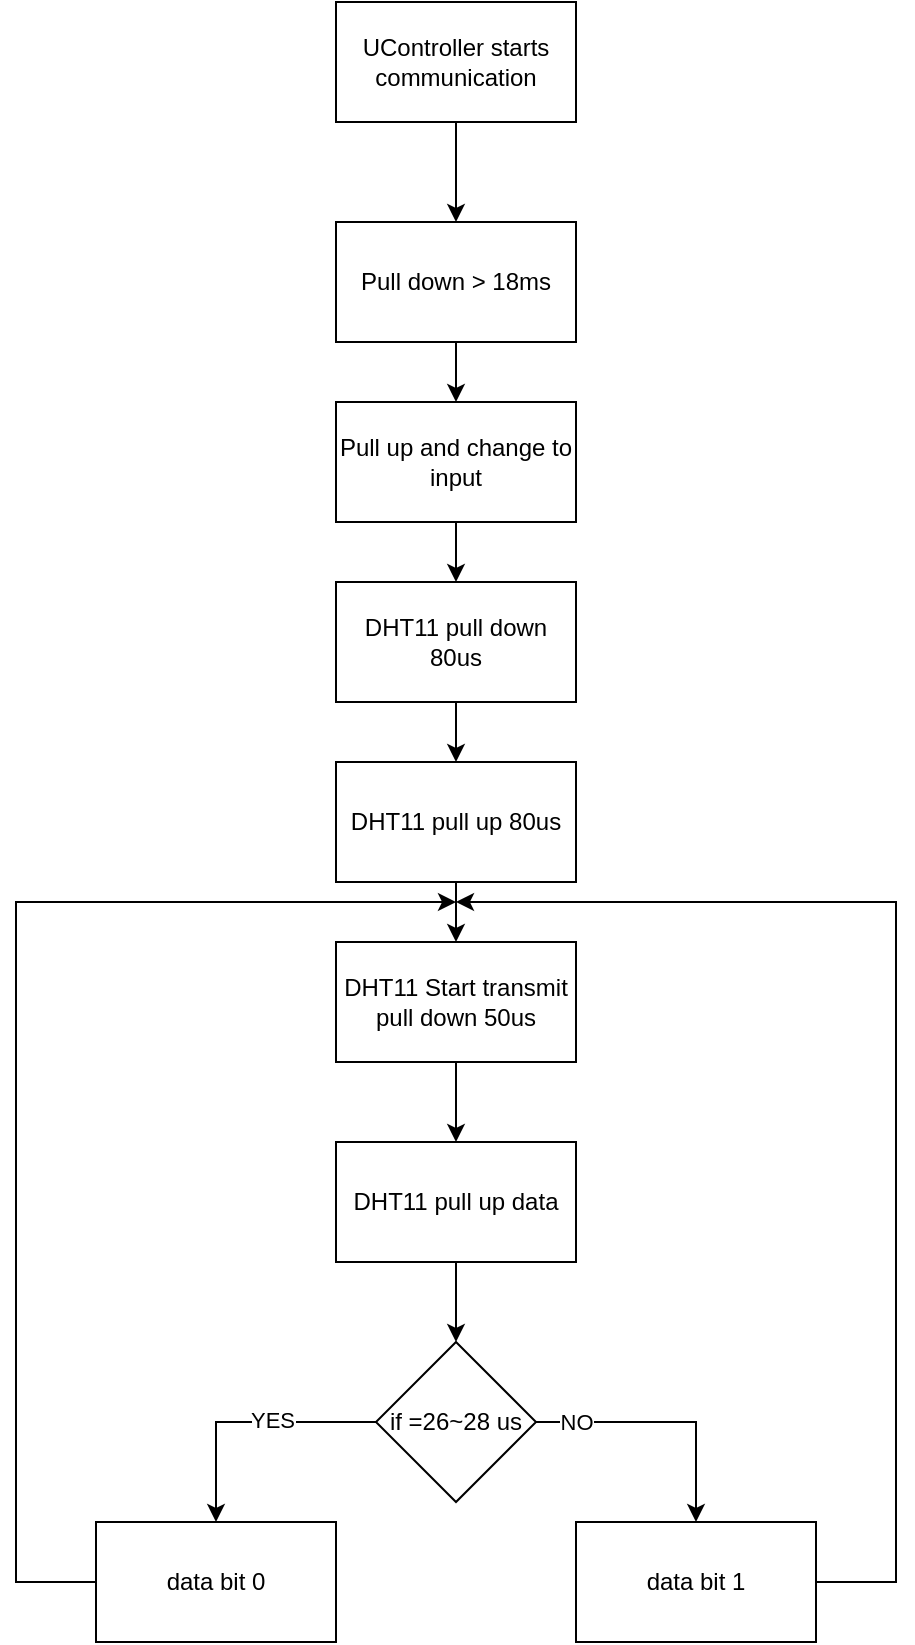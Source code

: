 <mxfile version="16.5.1" type="device"><diagram id="_bOkqtEJ004xCfSO4nOm" name="Página-1"><mxGraphModel dx="1102" dy="865" grid="1" gridSize="10" guides="1" tooltips="1" connect="1" arrows="1" fold="1" page="1" pageScale="1" pageWidth="827" pageHeight="1169" math="0" shadow="0"><root><mxCell id="0"/><mxCell id="1" parent="0"/><mxCell id="1LHEqkc54LYcxdYnwxYp-15" style="edgeStyle=orthogonalEdgeStyle;rounded=0;orthogonalLoop=1;jettySize=auto;html=1;exitX=0.5;exitY=1;exitDx=0;exitDy=0;entryX=0.5;entryY=0;entryDx=0;entryDy=0;" edge="1" parent="1" source="1LHEqkc54LYcxdYnwxYp-1" target="1LHEqkc54LYcxdYnwxYp-2"><mxGeometry relative="1" as="geometry"/></mxCell><mxCell id="1LHEqkc54LYcxdYnwxYp-1" value="UController starts communication" style="rounded=0;whiteSpace=wrap;html=1;" vertex="1" parent="1"><mxGeometry x="360" y="40" width="120" height="60" as="geometry"/></mxCell><mxCell id="1LHEqkc54LYcxdYnwxYp-16" style="edgeStyle=orthogonalEdgeStyle;rounded=0;orthogonalLoop=1;jettySize=auto;html=1;exitX=0.5;exitY=1;exitDx=0;exitDy=0;entryX=0.5;entryY=0;entryDx=0;entryDy=0;" edge="1" parent="1" source="1LHEqkc54LYcxdYnwxYp-2" target="1LHEqkc54LYcxdYnwxYp-3"><mxGeometry relative="1" as="geometry"/></mxCell><mxCell id="1LHEqkc54LYcxdYnwxYp-2" value="Pull down &amp;gt; 18ms" style="rounded=0;whiteSpace=wrap;html=1;" vertex="1" parent="1"><mxGeometry x="360" y="150" width="120" height="60" as="geometry"/></mxCell><mxCell id="1LHEqkc54LYcxdYnwxYp-17" style="edgeStyle=orthogonalEdgeStyle;rounded=0;orthogonalLoop=1;jettySize=auto;html=1;exitX=0.5;exitY=1;exitDx=0;exitDy=0;entryX=0.5;entryY=0;entryDx=0;entryDy=0;" edge="1" parent="1" source="1LHEqkc54LYcxdYnwxYp-3" target="1LHEqkc54LYcxdYnwxYp-4"><mxGeometry relative="1" as="geometry"/></mxCell><mxCell id="1LHEqkc54LYcxdYnwxYp-3" value="Pull up and change to input" style="rounded=0;whiteSpace=wrap;html=1;" vertex="1" parent="1"><mxGeometry x="360" y="240" width="120" height="60" as="geometry"/></mxCell><mxCell id="1LHEqkc54LYcxdYnwxYp-18" style="edgeStyle=orthogonalEdgeStyle;rounded=0;orthogonalLoop=1;jettySize=auto;html=1;exitX=0.5;exitY=1;exitDx=0;exitDy=0;entryX=0.5;entryY=0;entryDx=0;entryDy=0;" edge="1" parent="1" source="1LHEqkc54LYcxdYnwxYp-4" target="1LHEqkc54LYcxdYnwxYp-5"><mxGeometry relative="1" as="geometry"/></mxCell><mxCell id="1LHEqkc54LYcxdYnwxYp-4" value="DHT11 pull down 80us" style="rounded=0;whiteSpace=wrap;html=1;" vertex="1" parent="1"><mxGeometry x="360" y="330" width="120" height="60" as="geometry"/></mxCell><mxCell id="1LHEqkc54LYcxdYnwxYp-19" style="edgeStyle=orthogonalEdgeStyle;rounded=0;orthogonalLoop=1;jettySize=auto;html=1;exitX=0.5;exitY=1;exitDx=0;exitDy=0;entryX=0.5;entryY=0;entryDx=0;entryDy=0;" edge="1" parent="1" source="1LHEqkc54LYcxdYnwxYp-5" target="1LHEqkc54LYcxdYnwxYp-6"><mxGeometry relative="1" as="geometry"/></mxCell><mxCell id="1LHEqkc54LYcxdYnwxYp-5" value="DHT11 pull up 80us" style="rounded=0;whiteSpace=wrap;html=1;" vertex="1" parent="1"><mxGeometry x="360" y="420" width="120" height="60" as="geometry"/></mxCell><mxCell id="1LHEqkc54LYcxdYnwxYp-20" style="edgeStyle=orthogonalEdgeStyle;rounded=0;orthogonalLoop=1;jettySize=auto;html=1;exitX=0.5;exitY=1;exitDx=0;exitDy=0;entryX=0.5;entryY=0;entryDx=0;entryDy=0;" edge="1" parent="1" source="1LHEqkc54LYcxdYnwxYp-6" target="1LHEqkc54LYcxdYnwxYp-7"><mxGeometry relative="1" as="geometry"/></mxCell><mxCell id="1LHEqkc54LYcxdYnwxYp-6" value="DHT11 Start transmit pull down 50us" style="rounded=0;whiteSpace=wrap;html=1;" vertex="1" parent="1"><mxGeometry x="360" y="510" width="120" height="60" as="geometry"/></mxCell><mxCell id="1LHEqkc54LYcxdYnwxYp-21" style="edgeStyle=orthogonalEdgeStyle;rounded=0;orthogonalLoop=1;jettySize=auto;html=1;exitX=0.5;exitY=1;exitDx=0;exitDy=0;entryX=0.5;entryY=0;entryDx=0;entryDy=0;" edge="1" parent="1" source="1LHEqkc54LYcxdYnwxYp-7" target="1LHEqkc54LYcxdYnwxYp-8"><mxGeometry relative="1" as="geometry"/></mxCell><mxCell id="1LHEqkc54LYcxdYnwxYp-7" value="DHT11 pull up data" style="rounded=0;whiteSpace=wrap;html=1;" vertex="1" parent="1"><mxGeometry x="360" y="610" width="120" height="60" as="geometry"/></mxCell><mxCell id="1LHEqkc54LYcxdYnwxYp-11" style="edgeStyle=orthogonalEdgeStyle;rounded=0;orthogonalLoop=1;jettySize=auto;html=1;exitX=0;exitY=0.5;exitDx=0;exitDy=0;entryX=0.5;entryY=0;entryDx=0;entryDy=0;" edge="1" parent="1" source="1LHEqkc54LYcxdYnwxYp-8" target="1LHEqkc54LYcxdYnwxYp-9"><mxGeometry relative="1" as="geometry"/></mxCell><mxCell id="1LHEqkc54LYcxdYnwxYp-23" value="YES" style="edgeLabel;html=1;align=center;verticalAlign=middle;resizable=0;points=[];" vertex="1" connectable="0" parent="1LHEqkc54LYcxdYnwxYp-11"><mxGeometry x="-0.2" y="-1" relative="1" as="geometry"><mxPoint as="offset"/></mxGeometry></mxCell><mxCell id="1LHEqkc54LYcxdYnwxYp-12" style="edgeStyle=orthogonalEdgeStyle;rounded=0;orthogonalLoop=1;jettySize=auto;html=1;exitX=1;exitY=0.5;exitDx=0;exitDy=0;entryX=0.5;entryY=0;entryDx=0;entryDy=0;" edge="1" parent="1" source="1LHEqkc54LYcxdYnwxYp-8" target="1LHEqkc54LYcxdYnwxYp-10"><mxGeometry relative="1" as="geometry"/></mxCell><mxCell id="1LHEqkc54LYcxdYnwxYp-24" value="NO" style="edgeLabel;html=1;align=center;verticalAlign=middle;resizable=0;points=[];" vertex="1" connectable="0" parent="1LHEqkc54LYcxdYnwxYp-12"><mxGeometry x="-0.692" relative="1" as="geometry"><mxPoint as="offset"/></mxGeometry></mxCell><mxCell id="1LHEqkc54LYcxdYnwxYp-8" value="if =26~28 us" style="rhombus;whiteSpace=wrap;html=1;" vertex="1" parent="1"><mxGeometry x="380" y="710" width="80" height="80" as="geometry"/></mxCell><mxCell id="1LHEqkc54LYcxdYnwxYp-14" style="edgeStyle=orthogonalEdgeStyle;rounded=0;orthogonalLoop=1;jettySize=auto;html=1;" edge="1" parent="1" source="1LHEqkc54LYcxdYnwxYp-9"><mxGeometry relative="1" as="geometry"><mxPoint x="420" y="490" as="targetPoint"/><Array as="points"><mxPoint x="200" y="830"/><mxPoint x="200" y="490"/></Array></mxGeometry></mxCell><mxCell id="1LHEqkc54LYcxdYnwxYp-9" value="data bit 0" style="rounded=0;whiteSpace=wrap;html=1;" vertex="1" parent="1"><mxGeometry x="240" y="800" width="120" height="60" as="geometry"/></mxCell><mxCell id="1LHEqkc54LYcxdYnwxYp-22" style="edgeStyle=orthogonalEdgeStyle;rounded=0;orthogonalLoop=1;jettySize=auto;html=1;exitX=1;exitY=0.5;exitDx=0;exitDy=0;" edge="1" parent="1" source="1LHEqkc54LYcxdYnwxYp-10"><mxGeometry relative="1" as="geometry"><mxPoint x="420" y="490" as="targetPoint"/><Array as="points"><mxPoint x="640" y="830"/><mxPoint x="640" y="490"/></Array></mxGeometry></mxCell><mxCell id="1LHEqkc54LYcxdYnwxYp-10" value="data bit 1" style="rounded=0;whiteSpace=wrap;html=1;" vertex="1" parent="1"><mxGeometry x="480" y="800" width="120" height="60" as="geometry"/></mxCell></root></mxGraphModel></diagram></mxfile>